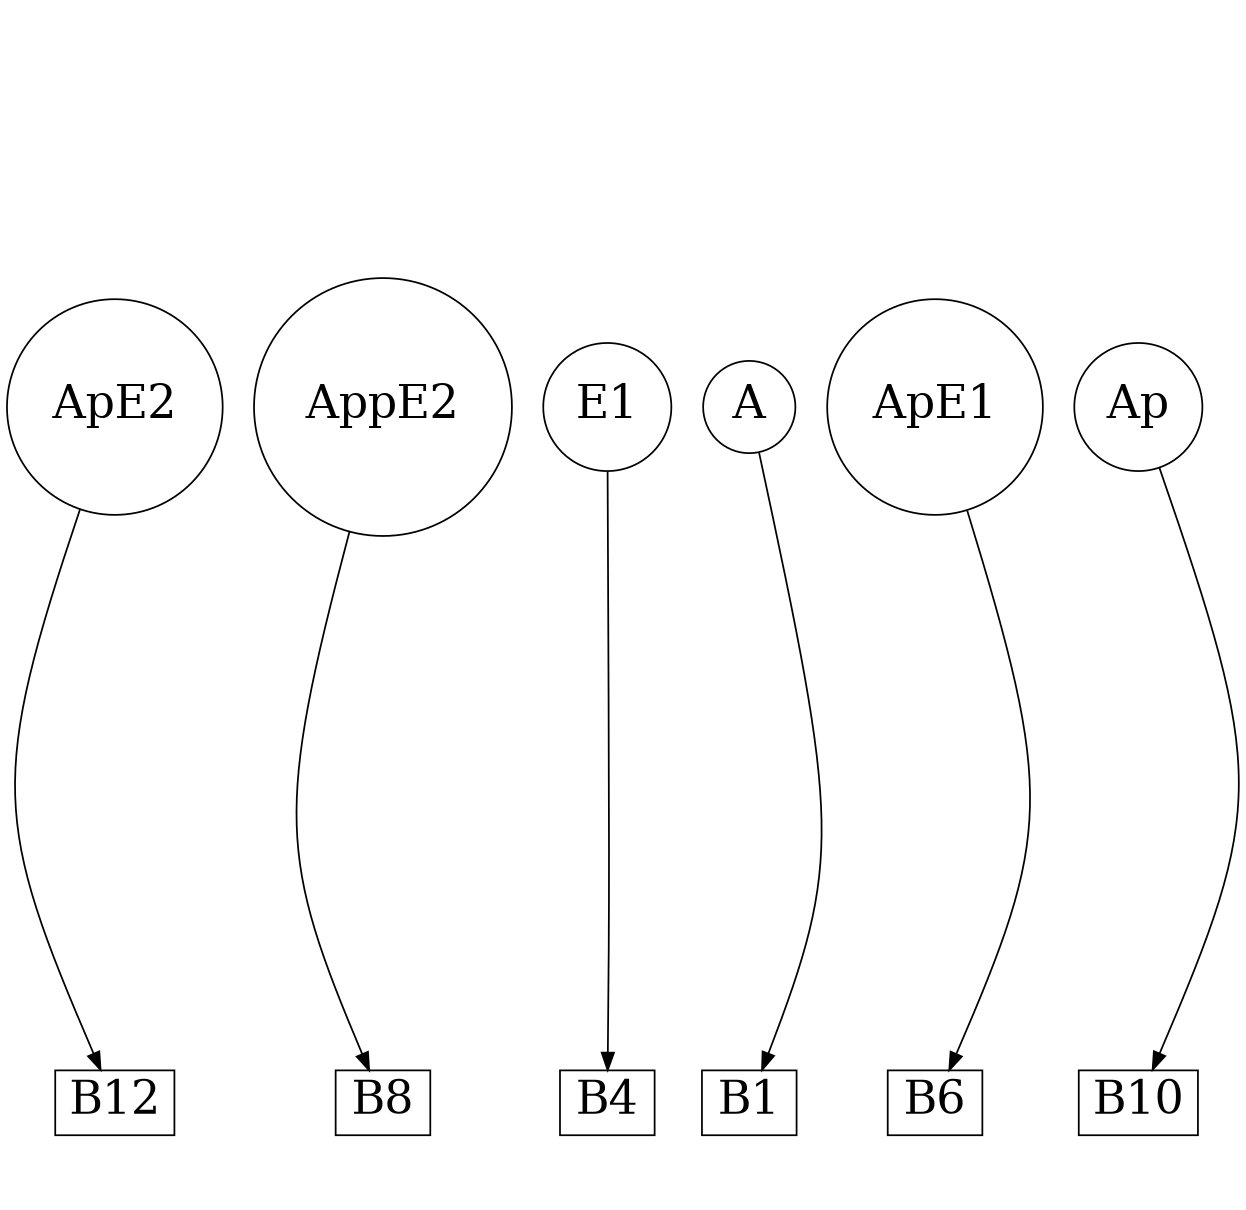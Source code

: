 strict digraph G {
remincross="true";
ratio="fill";
splines="curved";
overlap="true";
size="8.3,8.3";
ApE2 [shape="circle", fontsize=26, pos="50.0,80.0!"];
AppE2 [shape="circle", fontsize=26, pos="240.0,100.0!"];
E1 [shape="circle", fontsize=26, pos="160.0,200.0!"];
A [shape="circle", fontsize=26, pos="0.0,120.0!"];
B12 [shape="box", fontsize=26, pos="0.0,60.0!"];
ApE1 [shape="circle", fontsize=26, pos="260.0,128.0!"];
B10 [shape="box", fontsize=26, pos="110.0,90.0!"];
B6 [shape="box", fontsize=26, pos="320.0,160.0!"];
B4 [shape="box", fontsize=26, pos="220.0,170.0!"];
B1 [shape="box", fontsize=26, pos="0.0,200.0!"];
Ap [shape="circle", fontsize=26, pos="160.0,160.0!"];
B8 [shape="box", fontsize=26, pos="320.0,40.0!"];
ApE1 -> B6;
A -> B1;
AppE2 -> B8;
ApE2 -> B12;
E1 -> B4;
Ap -> B10;
}
